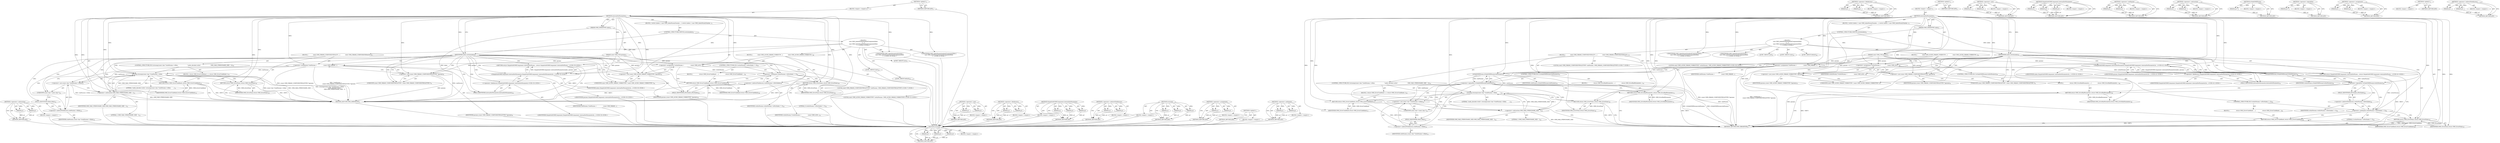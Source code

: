 digraph "&lt;operator&gt;.indirectFieldAccess" {
vulnerable_118 [label=<(METHOD,&lt;operator&gt;.subtraction)>];
vulnerable_119 [label=<(PARAM,p1)>];
vulnerable_120 [label=<(PARAM,p2)>];
vulnerable_121 [label=<(BLOCK,&lt;empty&gt;,&lt;empty&gt;)>];
vulnerable_122 [label=<(METHOD_RETURN,ANY)>];
vulnerable_6 [label=<(METHOD,&lt;global&gt;)<SUB>1</SUB>>];
vulnerable_7 [label=<(BLOCK,&lt;empty&gt;,&lt;empty&gt;)<SUB>1</SUB>>];
vulnerable_8 [label=<(METHOD,internalSetParameter)<SUB>1</SUB>>];
vulnerable_9 [label=<(PARAM,OMX_INDEXTYPE index)<SUB>2</SUB>>];
vulnerable_10 [label=<(PARAM,const OMX_PTR params)<SUB>2</SUB>>];
vulnerable_11 [label=<(BLOCK,{
 switch (index) {
 case OMX_IndexParamStandar...,{
 switch (index) {
 case OMX_IndexParamStandar...)<SUB>2</SUB>>];
vulnerable_12 [label=<(CONTROL_STRUCTURE,SWITCH,switch(index))<SUB>3</SUB>>];
vulnerable_13 [label=<(IDENTIFIER,index,switch(index))<SUB>3</SUB>>];
vulnerable_14 [label="<(BLOCK,{
 case OMX_IndexParamStandardComponentRole:
 {...,{
 case OMX_IndexParamStandardComponentRole:
 {...)<SUB>3</SUB>>"];
vulnerable_15 [label=<(JUMP_TARGET,case)<SUB>4</SUB>>];
vulnerable_16 [label="<(IDENTIFIER,OMX_IndexParamStandardComponentRole,{
 case OMX_IndexParamStandardComponentRole:
 {...)<SUB>4</SUB>>"];
vulnerable_17 [label=<(BLOCK,{

             const OMX_PARAM_COMPONENTROLETY...,{

             const OMX_PARAM_COMPONENTROLETY...)<SUB>5</SUB>>];
vulnerable_18 [label="<(LOCAL,const OMX_PARAM_COMPONENTROLETYPE* roleParams: OMX_PARAM_COMPONENTROLETYPE*)<SUB>7</SUB>>"];
vulnerable_19 [label=<(&lt;operator&gt;.assignment,*roleParams =
                 (const OMX_PARAM...)<SUB>7</SUB>>];
vulnerable_20 [label=<(IDENTIFIER,roleParams,*roleParams =
                 (const OMX_PARAM...)<SUB>7</SUB>>];
vulnerable_21 [label=<(&lt;operator&gt;.cast,(const OMX_PARAM_COMPONENTROLETYPE *)params)<SUB>8</SUB>>];
vulnerable_22 [label=<(UNKNOWN,const OMX_PARAM_COMPONENTROLETYPE *,const OMX_PARAM_COMPONENTROLETYPE *)<SUB>8</SUB>>];
vulnerable_23 [label=<(IDENTIFIER,params,(const OMX_PARAM_COMPONENTROLETYPE *)params)<SUB>8</SUB>>];
vulnerable_24 [label=<(CONTROL_STRUCTURE,IF,if (strncmp((const char *)roleParams-&gt;cRole,
                         &quot;audio_decoder.vorbis&quot;,
                         OMX_MAX_STRINGNAME_SIZE - 1)))<SUB>10</SUB>>];
vulnerable_25 [label=<(strncmp,strncmp((const char *)roleParams-&gt;cRole,
      ...)<SUB>10</SUB>>];
vulnerable_26 [label=<(&lt;operator&gt;.cast,(const char *)roleParams-&gt;cRole)<SUB>10</SUB>>];
vulnerable_27 [label=<(UNKNOWN,const char *,const char *)<SUB>10</SUB>>];
vulnerable_28 [label=<(&lt;operator&gt;.indirectFieldAccess,roleParams-&gt;cRole)<SUB>10</SUB>>];
vulnerable_29 [label=<(IDENTIFIER,roleParams,(const char *)roleParams-&gt;cRole)<SUB>10</SUB>>];
vulnerable_30 [label=<(FIELD_IDENTIFIER,cRole,cRole)<SUB>10</SUB>>];
vulnerable_31 [label=<(LITERAL,&quot;audio_decoder.vorbis&quot;,strncmp((const char *)roleParams-&gt;cRole,
      ...)<SUB>11</SUB>>];
vulnerable_32 [label=<(&lt;operator&gt;.subtraction,OMX_MAX_STRINGNAME_SIZE - 1)<SUB>12</SUB>>];
vulnerable_33 [label=<(IDENTIFIER,OMX_MAX_STRINGNAME_SIZE,OMX_MAX_STRINGNAME_SIZE - 1)<SUB>12</SUB>>];
vulnerable_34 [label=<(LITERAL,1,OMX_MAX_STRINGNAME_SIZE - 1)<SUB>12</SUB>>];
vulnerable_35 [label=<(BLOCK,{
 return OMX_ErrorUndefined;
 },{
 return OMX_ErrorUndefined;
 })<SUB>12</SUB>>];
vulnerable_36 [label=<(RETURN,return OMX_ErrorUndefined;,return OMX_ErrorUndefined;)<SUB>13</SUB>>];
vulnerable_37 [label=<(IDENTIFIER,OMX_ErrorUndefined,return OMX_ErrorUndefined;)<SUB>13</SUB>>];
vulnerable_38 [label=<(RETURN,return OMX_ErrorNone;,return OMX_ErrorNone;)<SUB>16</SUB>>];
vulnerable_39 [label=<(IDENTIFIER,OMX_ErrorNone,return OMX_ErrorNone;)<SUB>16</SUB>>];
vulnerable_40 [label=<(JUMP_TARGET,case)<SUB>19</SUB>>];
vulnerable_41 [label="<(IDENTIFIER,OMX_IndexParamAudioVorbis,{
 case OMX_IndexParamStandardComponentRole:
 {...)<SUB>19</SUB>>"];
vulnerable_42 [label=<(BLOCK,{

             const OMX_AUDIO_PARAM_VORBISTYP...,{

             const OMX_AUDIO_PARAM_VORBISTYP...)<SUB>20</SUB>>];
vulnerable_43 [label="<(LOCAL,const OMX_AUDIO_PARAM_VORBISTYPE* vorbisParams: OMX_AUDIO_PARAM_VORBISTYPE*)<SUB>22</SUB>>"];
vulnerable_44 [label=<(&lt;operator&gt;.assignment,*vorbisParams =
                 (const OMX_AUD...)<SUB>22</SUB>>];
vulnerable_45 [label=<(IDENTIFIER,vorbisParams,*vorbisParams =
                 (const OMX_AUD...)<SUB>22</SUB>>];
vulnerable_46 [label=<(&lt;operator&gt;.cast,(const OMX_AUDIO_PARAM_VORBISTYPE *)params)<SUB>23</SUB>>];
vulnerable_47 [label=<(UNKNOWN,const OMX_AUDIO_PARAM_VORBISTYPE *,const OMX_AUDIO_PARAM_VORBISTYPE *)<SUB>23</SUB>>];
vulnerable_48 [label=<(IDENTIFIER,params,(const OMX_AUDIO_PARAM_VORBISTYPE *)params)<SUB>23</SUB>>];
vulnerable_49 [label=<(CONTROL_STRUCTURE,IF,if (vorbisParams-&gt;nPortIndex != 0))<SUB>25</SUB>>];
vulnerable_50 [label=<(&lt;operator&gt;.notEquals,vorbisParams-&gt;nPortIndex != 0)<SUB>25</SUB>>];
vulnerable_51 [label=<(&lt;operator&gt;.indirectFieldAccess,vorbisParams-&gt;nPortIndex)<SUB>25</SUB>>];
vulnerable_52 [label=<(IDENTIFIER,vorbisParams,vorbisParams-&gt;nPortIndex != 0)<SUB>25</SUB>>];
vulnerable_53 [label=<(FIELD_IDENTIFIER,nPortIndex,nPortIndex)<SUB>25</SUB>>];
vulnerable_54 [label=<(LITERAL,0,vorbisParams-&gt;nPortIndex != 0)<SUB>25</SUB>>];
vulnerable_55 [label=<(BLOCK,{
                 return OMX_ErrorUndefined;
 ...,{
                 return OMX_ErrorUndefined;
 ...)<SUB>25</SUB>>];
vulnerable_56 [label=<(RETURN,return OMX_ErrorUndefined;,return OMX_ErrorUndefined;)<SUB>26</SUB>>];
vulnerable_57 [label=<(IDENTIFIER,OMX_ErrorUndefined,return OMX_ErrorUndefined;)<SUB>26</SUB>>];
vulnerable_58 [label=<(RETURN,return OMX_ErrorNone;,return OMX_ErrorNone;)<SUB>29</SUB>>];
vulnerable_59 [label=<(IDENTIFIER,OMX_ErrorNone,return OMX_ErrorNone;)<SUB>29</SUB>>];
vulnerable_60 [label=<(JUMP_TARGET,default)<SUB>32</SUB>>];
vulnerable_61 [label="<(RETURN,return SimpleSoftOMXComponent::internalSetParam...,return SimpleSoftOMXComponent::internalSetParam...)<SUB>33</SUB>>"];
vulnerable_62 [label="<(SimpleSoftOMXComponent.internalSetParameter,SimpleSoftOMXComponent::internalSetParameter(in...)<SUB>33</SUB>>"];
vulnerable_63 [label="<(&lt;operator&gt;.fieldAccess,SimpleSoftOMXComponent::internalSetParameter)<SUB>33</SUB>>"];
vulnerable_64 [label="<(IDENTIFIER,SimpleSoftOMXComponent,SimpleSoftOMXComponent::internalSetParameter(in...)<SUB>33</SUB>>"];
vulnerable_65 [label=<(FIELD_IDENTIFIER,internalSetParameter,internalSetParameter)<SUB>33</SUB>>];
vulnerable_66 [label="<(IDENTIFIER,index,SimpleSoftOMXComponent::internalSetParameter(in...)<SUB>33</SUB>>"];
vulnerable_67 [label="<(IDENTIFIER,params,SimpleSoftOMXComponent::internalSetParameter(in...)<SUB>33</SUB>>"];
vulnerable_68 [label=<(METHOD_RETURN,OMX_ERRORTYPE)<SUB>1</SUB>>];
vulnerable_70 [label=<(METHOD_RETURN,ANY)<SUB>1</SUB>>];
vulnerable_102 [label=<(METHOD,&lt;operator&gt;.cast)>];
vulnerable_103 [label=<(PARAM,p1)>];
vulnerable_104 [label=<(PARAM,p2)>];
vulnerable_105 [label=<(BLOCK,&lt;empty&gt;,&lt;empty&gt;)>];
vulnerable_106 [label=<(METHOD_RETURN,ANY)>];
vulnerable_134 [label=<(METHOD,&lt;operator&gt;.fieldAccess)>];
vulnerable_135 [label=<(PARAM,p1)>];
vulnerable_136 [label=<(PARAM,p2)>];
vulnerable_137 [label=<(BLOCK,&lt;empty&gt;,&lt;empty&gt;)>];
vulnerable_138 [label=<(METHOD_RETURN,ANY)>];
vulnerable_128 [label=<(METHOD,SimpleSoftOMXComponent.internalSetParameter)>];
vulnerable_129 [label=<(PARAM,p1)>];
vulnerable_130 [label=<(PARAM,p2)>];
vulnerable_131 [label=<(PARAM,p3)>];
vulnerable_132 [label=<(BLOCK,&lt;empty&gt;,&lt;empty&gt;)>];
vulnerable_133 [label=<(METHOD_RETURN,ANY)>];
vulnerable_113 [label=<(METHOD,&lt;operator&gt;.indirectFieldAccess)>];
vulnerable_114 [label=<(PARAM,p1)>];
vulnerable_115 [label=<(PARAM,p2)>];
vulnerable_116 [label=<(BLOCK,&lt;empty&gt;,&lt;empty&gt;)>];
vulnerable_117 [label=<(METHOD_RETURN,ANY)>];
vulnerable_107 [label=<(METHOD,strncmp)>];
vulnerable_108 [label=<(PARAM,p1)>];
vulnerable_109 [label=<(PARAM,p2)>];
vulnerable_110 [label=<(PARAM,p3)>];
vulnerable_111 [label=<(BLOCK,&lt;empty&gt;,&lt;empty&gt;)>];
vulnerable_112 [label=<(METHOD_RETURN,ANY)>];
vulnerable_97 [label=<(METHOD,&lt;operator&gt;.assignment)>];
vulnerable_98 [label=<(PARAM,p1)>];
vulnerable_99 [label=<(PARAM,p2)>];
vulnerable_100 [label=<(BLOCK,&lt;empty&gt;,&lt;empty&gt;)>];
vulnerable_101 [label=<(METHOD_RETURN,ANY)>];
vulnerable_91 [label=<(METHOD,&lt;global&gt;)<SUB>1</SUB>>];
vulnerable_92 [label=<(BLOCK,&lt;empty&gt;,&lt;empty&gt;)>];
vulnerable_93 [label=<(METHOD_RETURN,ANY)>];
vulnerable_123 [label=<(METHOD,&lt;operator&gt;.notEquals)>];
vulnerable_124 [label=<(PARAM,p1)>];
vulnerable_125 [label=<(PARAM,p2)>];
vulnerable_126 [label=<(BLOCK,&lt;empty&gt;,&lt;empty&gt;)>];
vulnerable_127 [label=<(METHOD_RETURN,ANY)>];
fixed_129 [label=<(METHOD,strncmp)>];
fixed_130 [label=<(PARAM,p1)>];
fixed_131 [label=<(PARAM,p2)>];
fixed_132 [label=<(PARAM,p3)>];
fixed_133 [label=<(BLOCK,&lt;empty&gt;,&lt;empty&gt;)>];
fixed_134 [label=<(METHOD_RETURN,ANY)>];
fixed_156 [label=<(METHOD,&lt;operator&gt;.fieldAccess)>];
fixed_157 [label=<(PARAM,p1)>];
fixed_158 [label=<(PARAM,p2)>];
fixed_159 [label=<(BLOCK,&lt;empty&gt;,&lt;empty&gt;)>];
fixed_160 [label=<(METHOD_RETURN,ANY)>];
fixed_6 [label=<(METHOD,&lt;global&gt;)<SUB>1</SUB>>];
fixed_7 [label=<(BLOCK,&lt;empty&gt;,&lt;empty&gt;)<SUB>1</SUB>>];
fixed_8 [label=<(METHOD,internalSetParameter)<SUB>1</SUB>>];
fixed_9 [label=<(PARAM,OMX_INDEXTYPE index)<SUB>2</SUB>>];
fixed_10 [label=<(PARAM,const OMX_PTR params)<SUB>2</SUB>>];
fixed_11 [label=<(BLOCK,{
 switch (index) {
 case OMX_IndexParamStandar...,{
 switch (index) {
 case OMX_IndexParamStandar...)<SUB>2</SUB>>];
fixed_12 [label=<(CONTROL_STRUCTURE,SWITCH,switch(index))<SUB>3</SUB>>];
fixed_13 [label=<(IDENTIFIER,index,switch(index))<SUB>3</SUB>>];
fixed_14 [label="<(BLOCK,{
 case OMX_IndexParamStandardComponentRole:
 {...,{
 case OMX_IndexParamStandardComponentRole:
 {...)<SUB>3</SUB>>"];
fixed_15 [label=<(JUMP_TARGET,case)<SUB>4</SUB>>];
fixed_16 [label="<(IDENTIFIER,OMX_IndexParamStandardComponentRole,{
 case OMX_IndexParamStandardComponentRole:
 {...)<SUB>4</SUB>>"];
fixed_17 [label=<(BLOCK,{

             const OMX_PARAM_COMPONENTROLETY...,{

             const OMX_PARAM_COMPONENTROLETY...)<SUB>5</SUB>>];
fixed_18 [label="<(LOCAL,const OMX_PARAM_COMPONENTROLETYPE* roleParams: OMX_PARAM_COMPONENTROLETYPE*)<SUB>7</SUB>>"];
fixed_19 [label=<(&lt;operator&gt;.assignment,*roleParams =
                 (const OMX_PARAM...)<SUB>7</SUB>>];
fixed_20 [label=<(IDENTIFIER,roleParams,*roleParams =
                 (const OMX_PARAM...)<SUB>7</SUB>>];
fixed_21 [label=<(&lt;operator&gt;.cast,(const OMX_PARAM_COMPONENTROLETYPE *)params)<SUB>8</SUB>>];
fixed_22 [label=<(UNKNOWN,const OMX_PARAM_COMPONENTROLETYPE *,const OMX_PARAM_COMPONENTROLETYPE *)<SUB>8</SUB>>];
fixed_23 [label=<(IDENTIFIER,params,(const OMX_PARAM_COMPONENTROLETYPE *)params)<SUB>8</SUB>>];
fixed_24 [label=<(CONTROL_STRUCTURE,IF,if (!isValidOMXParam(roleParams)))<SUB>10</SUB>>];
fixed_25 [label=<(&lt;operator&gt;.logicalNot,!isValidOMXParam(roleParams))<SUB>10</SUB>>];
fixed_26 [label=<(isValidOMXParam,isValidOMXParam(roleParams))<SUB>10</SUB>>];
fixed_27 [label=<(IDENTIFIER,roleParams,isValidOMXParam(roleParams))<SUB>10</SUB>>];
fixed_28 [label=<(BLOCK,{
                return OMX_ErrorBadParameter;...,{
                return OMX_ErrorBadParameter;...)<SUB>10</SUB>>];
fixed_29 [label=<(RETURN,return OMX_ErrorBadParameter;,return OMX_ErrorBadParameter;)<SUB>11</SUB>>];
fixed_30 [label=<(IDENTIFIER,OMX_ErrorBadParameter,return OMX_ErrorBadParameter;)<SUB>11</SUB>>];
fixed_31 [label=<(CONTROL_STRUCTURE,IF,if (strncmp((const char *)roleParams-&gt;cRole,
                         &quot;audio_decoder.vorbis&quot;,
                         OMX_MAX_STRINGNAME_SIZE - 1)))<SUB>14</SUB>>];
fixed_32 [label=<(strncmp,strncmp((const char *)roleParams-&gt;cRole,
      ...)<SUB>14</SUB>>];
fixed_33 [label=<(&lt;operator&gt;.cast,(const char *)roleParams-&gt;cRole)<SUB>14</SUB>>];
fixed_34 [label=<(UNKNOWN,const char *,const char *)<SUB>14</SUB>>];
fixed_35 [label=<(&lt;operator&gt;.indirectFieldAccess,roleParams-&gt;cRole)<SUB>14</SUB>>];
fixed_36 [label=<(IDENTIFIER,roleParams,(const char *)roleParams-&gt;cRole)<SUB>14</SUB>>];
fixed_37 [label=<(FIELD_IDENTIFIER,cRole,cRole)<SUB>14</SUB>>];
fixed_38 [label=<(LITERAL,&quot;audio_decoder.vorbis&quot;,strncmp((const char *)roleParams-&gt;cRole,
      ...)<SUB>15</SUB>>];
fixed_39 [label=<(&lt;operator&gt;.subtraction,OMX_MAX_STRINGNAME_SIZE - 1)<SUB>16</SUB>>];
fixed_40 [label=<(IDENTIFIER,OMX_MAX_STRINGNAME_SIZE,OMX_MAX_STRINGNAME_SIZE - 1)<SUB>16</SUB>>];
fixed_41 [label=<(LITERAL,1,OMX_MAX_STRINGNAME_SIZE - 1)<SUB>16</SUB>>];
fixed_42 [label=<(BLOCK,{
 return OMX_ErrorUndefined;
 },{
 return OMX_ErrorUndefined;
 })<SUB>16</SUB>>];
fixed_43 [label=<(RETURN,return OMX_ErrorUndefined;,return OMX_ErrorUndefined;)<SUB>17</SUB>>];
fixed_44 [label=<(IDENTIFIER,OMX_ErrorUndefined,return OMX_ErrorUndefined;)<SUB>17</SUB>>];
fixed_45 [label=<(RETURN,return OMX_ErrorNone;,return OMX_ErrorNone;)<SUB>20</SUB>>];
fixed_46 [label=<(IDENTIFIER,OMX_ErrorNone,return OMX_ErrorNone;)<SUB>20</SUB>>];
fixed_47 [label=<(JUMP_TARGET,case)<SUB>23</SUB>>];
fixed_48 [label="<(IDENTIFIER,OMX_IndexParamAudioVorbis,{
 case OMX_IndexParamStandardComponentRole:
 {...)<SUB>23</SUB>>"];
fixed_49 [label=<(BLOCK,{

             const OMX_AUDIO_PARAM_VORBISTYP...,{

             const OMX_AUDIO_PARAM_VORBISTYP...)<SUB>24</SUB>>];
fixed_50 [label="<(LOCAL,const OMX_AUDIO_PARAM_VORBISTYPE* vorbisParams: OMX_AUDIO_PARAM_VORBISTYPE*)<SUB>26</SUB>>"];
fixed_51 [label=<(&lt;operator&gt;.assignment,*vorbisParams =
                 (const OMX_AUD...)<SUB>26</SUB>>];
fixed_52 [label=<(IDENTIFIER,vorbisParams,*vorbisParams =
                 (const OMX_AUD...)<SUB>26</SUB>>];
fixed_53 [label=<(&lt;operator&gt;.cast,(const OMX_AUDIO_PARAM_VORBISTYPE *)params)<SUB>27</SUB>>];
fixed_54 [label=<(UNKNOWN,const OMX_AUDIO_PARAM_VORBISTYPE *,const OMX_AUDIO_PARAM_VORBISTYPE *)<SUB>27</SUB>>];
fixed_55 [label=<(IDENTIFIER,params,(const OMX_AUDIO_PARAM_VORBISTYPE *)params)<SUB>27</SUB>>];
fixed_56 [label=<(CONTROL_STRUCTURE,IF,if (!isValidOMXParam(vorbisParams)))<SUB>29</SUB>>];
fixed_57 [label=<(&lt;operator&gt;.logicalNot,!isValidOMXParam(vorbisParams))<SUB>29</SUB>>];
fixed_58 [label=<(isValidOMXParam,isValidOMXParam(vorbisParams))<SUB>29</SUB>>];
fixed_59 [label=<(IDENTIFIER,vorbisParams,isValidOMXParam(vorbisParams))<SUB>29</SUB>>];
fixed_60 [label=<(BLOCK,{
                return OMX_ErrorBadParameter;...,{
                return OMX_ErrorBadParameter;...)<SUB>29</SUB>>];
fixed_61 [label=<(RETURN,return OMX_ErrorBadParameter;,return OMX_ErrorBadParameter;)<SUB>30</SUB>>];
fixed_62 [label=<(IDENTIFIER,OMX_ErrorBadParameter,return OMX_ErrorBadParameter;)<SUB>30</SUB>>];
fixed_63 [label=<(CONTROL_STRUCTURE,IF,if (vorbisParams-&gt;nPortIndex != 0))<SUB>33</SUB>>];
fixed_64 [label=<(&lt;operator&gt;.notEquals,vorbisParams-&gt;nPortIndex != 0)<SUB>33</SUB>>];
fixed_65 [label=<(&lt;operator&gt;.indirectFieldAccess,vorbisParams-&gt;nPortIndex)<SUB>33</SUB>>];
fixed_66 [label=<(IDENTIFIER,vorbisParams,vorbisParams-&gt;nPortIndex != 0)<SUB>33</SUB>>];
fixed_67 [label=<(FIELD_IDENTIFIER,nPortIndex,nPortIndex)<SUB>33</SUB>>];
fixed_68 [label=<(LITERAL,0,vorbisParams-&gt;nPortIndex != 0)<SUB>33</SUB>>];
fixed_69 [label=<(BLOCK,{
                 return OMX_ErrorUndefined;
 ...,{
                 return OMX_ErrorUndefined;
 ...)<SUB>33</SUB>>];
fixed_70 [label=<(RETURN,return OMX_ErrorUndefined;,return OMX_ErrorUndefined;)<SUB>34</SUB>>];
fixed_71 [label=<(IDENTIFIER,OMX_ErrorUndefined,return OMX_ErrorUndefined;)<SUB>34</SUB>>];
fixed_72 [label=<(RETURN,return OMX_ErrorNone;,return OMX_ErrorNone;)<SUB>37</SUB>>];
fixed_73 [label=<(IDENTIFIER,OMX_ErrorNone,return OMX_ErrorNone;)<SUB>37</SUB>>];
fixed_74 [label=<(JUMP_TARGET,default)<SUB>40</SUB>>];
fixed_75 [label="<(RETURN,return SimpleSoftOMXComponent::internalSetParam...,return SimpleSoftOMXComponent::internalSetParam...)<SUB>41</SUB>>"];
fixed_76 [label="<(SimpleSoftOMXComponent.internalSetParameter,SimpleSoftOMXComponent::internalSetParameter(in...)<SUB>41</SUB>>"];
fixed_77 [label="<(&lt;operator&gt;.fieldAccess,SimpleSoftOMXComponent::internalSetParameter)<SUB>41</SUB>>"];
fixed_78 [label="<(IDENTIFIER,SimpleSoftOMXComponent,SimpleSoftOMXComponent::internalSetParameter(in...)<SUB>41</SUB>>"];
fixed_79 [label=<(FIELD_IDENTIFIER,internalSetParameter,internalSetParameter)<SUB>41</SUB>>];
fixed_80 [label="<(IDENTIFIER,index,SimpleSoftOMXComponent::internalSetParameter(in...)<SUB>41</SUB>>"];
fixed_81 [label="<(IDENTIFIER,params,SimpleSoftOMXComponent::internalSetParameter(in...)<SUB>41</SUB>>"];
fixed_82 [label=<(METHOD_RETURN,OMX_ERRORTYPE)<SUB>1</SUB>>];
fixed_84 [label=<(METHOD_RETURN,ANY)<SUB>1</SUB>>];
fixed_116 [label=<(METHOD,&lt;operator&gt;.cast)>];
fixed_117 [label=<(PARAM,p1)>];
fixed_118 [label=<(PARAM,p2)>];
fixed_119 [label=<(BLOCK,&lt;empty&gt;,&lt;empty&gt;)>];
fixed_120 [label=<(METHOD_RETURN,ANY)>];
fixed_150 [label=<(METHOD,SimpleSoftOMXComponent.internalSetParameter)>];
fixed_151 [label=<(PARAM,p1)>];
fixed_152 [label=<(PARAM,p2)>];
fixed_153 [label=<(PARAM,p3)>];
fixed_154 [label=<(BLOCK,&lt;empty&gt;,&lt;empty&gt;)>];
fixed_155 [label=<(METHOD_RETURN,ANY)>];
fixed_145 [label=<(METHOD,&lt;operator&gt;.notEquals)>];
fixed_146 [label=<(PARAM,p1)>];
fixed_147 [label=<(PARAM,p2)>];
fixed_148 [label=<(BLOCK,&lt;empty&gt;,&lt;empty&gt;)>];
fixed_149 [label=<(METHOD_RETURN,ANY)>];
fixed_140 [label=<(METHOD,&lt;operator&gt;.subtraction)>];
fixed_141 [label=<(PARAM,p1)>];
fixed_142 [label=<(PARAM,p2)>];
fixed_143 [label=<(BLOCK,&lt;empty&gt;,&lt;empty&gt;)>];
fixed_144 [label=<(METHOD_RETURN,ANY)>];
fixed_125 [label=<(METHOD,isValidOMXParam)>];
fixed_126 [label=<(PARAM,p1)>];
fixed_127 [label=<(BLOCK,&lt;empty&gt;,&lt;empty&gt;)>];
fixed_128 [label=<(METHOD_RETURN,ANY)>];
fixed_121 [label=<(METHOD,&lt;operator&gt;.logicalNot)>];
fixed_122 [label=<(PARAM,p1)>];
fixed_123 [label=<(BLOCK,&lt;empty&gt;,&lt;empty&gt;)>];
fixed_124 [label=<(METHOD_RETURN,ANY)>];
fixed_111 [label=<(METHOD,&lt;operator&gt;.assignment)>];
fixed_112 [label=<(PARAM,p1)>];
fixed_113 [label=<(PARAM,p2)>];
fixed_114 [label=<(BLOCK,&lt;empty&gt;,&lt;empty&gt;)>];
fixed_115 [label=<(METHOD_RETURN,ANY)>];
fixed_105 [label=<(METHOD,&lt;global&gt;)<SUB>1</SUB>>];
fixed_106 [label=<(BLOCK,&lt;empty&gt;,&lt;empty&gt;)>];
fixed_107 [label=<(METHOD_RETURN,ANY)>];
fixed_135 [label=<(METHOD,&lt;operator&gt;.indirectFieldAccess)>];
fixed_136 [label=<(PARAM,p1)>];
fixed_137 [label=<(PARAM,p2)>];
fixed_138 [label=<(BLOCK,&lt;empty&gt;,&lt;empty&gt;)>];
fixed_139 [label=<(METHOD_RETURN,ANY)>];
vulnerable_118 -> vulnerable_119  [key=0, label="AST: "];
vulnerable_118 -> vulnerable_119  [key=1, label="DDG: "];
vulnerable_118 -> vulnerable_121  [key=0, label="AST: "];
vulnerable_118 -> vulnerable_120  [key=0, label="AST: "];
vulnerable_118 -> vulnerable_120  [key=1, label="DDG: "];
vulnerable_118 -> vulnerable_122  [key=0, label="AST: "];
vulnerable_118 -> vulnerable_122  [key=1, label="CFG: "];
vulnerable_119 -> vulnerable_122  [key=0, label="DDG: p1"];
vulnerable_120 -> vulnerable_122  [key=0, label="DDG: p2"];
vulnerable_121 -> fixed_129  [key=0];
vulnerable_122 -> fixed_129  [key=0];
vulnerable_6 -> vulnerable_7  [key=0, label="AST: "];
vulnerable_6 -> vulnerable_70  [key=0, label="AST: "];
vulnerable_6 -> vulnerable_70  [key=1, label="CFG: "];
vulnerable_7 -> vulnerable_8  [key=0, label="AST: "];
vulnerable_8 -> vulnerable_9  [key=0, label="AST: "];
vulnerable_8 -> vulnerable_9  [key=1, label="DDG: "];
vulnerable_8 -> vulnerable_10  [key=0, label="AST: "];
vulnerable_8 -> vulnerable_10  [key=1, label="DDG: "];
vulnerable_8 -> vulnerable_11  [key=0, label="AST: "];
vulnerable_8 -> vulnerable_68  [key=0, label="AST: "];
vulnerable_8 -> vulnerable_13  [key=0, label="CFG: "];
vulnerable_8 -> vulnerable_13  [key=1, label="DDG: "];
vulnerable_8 -> vulnerable_16  [key=0, label="DDG: "];
vulnerable_8 -> vulnerable_41  [key=0, label="DDG: "];
vulnerable_8 -> vulnerable_19  [key=0, label="DDG: "];
vulnerable_8 -> vulnerable_38  [key=0, label="DDG: "];
vulnerable_8 -> vulnerable_44  [key=0, label="DDG: "];
vulnerable_8 -> vulnerable_58  [key=0, label="DDG: "];
vulnerable_8 -> vulnerable_39  [key=0, label="DDG: "];
vulnerable_8 -> vulnerable_59  [key=0, label="DDG: "];
vulnerable_8 -> vulnerable_62  [key=0, label="DDG: "];
vulnerable_8 -> vulnerable_21  [key=0, label="DDG: "];
vulnerable_8 -> vulnerable_25  [key=0, label="DDG: "];
vulnerable_8 -> vulnerable_36  [key=0, label="DDG: "];
vulnerable_8 -> vulnerable_46  [key=0, label="DDG: "];
vulnerable_8 -> vulnerable_50  [key=0, label="DDG: "];
vulnerable_8 -> vulnerable_56  [key=0, label="DDG: "];
vulnerable_8 -> vulnerable_32  [key=0, label="DDG: "];
vulnerable_8 -> vulnerable_37  [key=0, label="DDG: "];
vulnerable_8 -> vulnerable_57  [key=0, label="DDG: "];
vulnerable_9 -> vulnerable_68  [key=0, label="DDG: index"];
vulnerable_9 -> vulnerable_62  [key=0, label="DDG: index"];
vulnerable_10 -> vulnerable_19  [key=0, label="DDG: params"];
vulnerable_10 -> vulnerable_44  [key=0, label="DDG: params"];
vulnerable_10 -> vulnerable_62  [key=0, label="DDG: params"];
vulnerable_10 -> vulnerable_21  [key=0, label="DDG: params"];
vulnerable_10 -> vulnerable_46  [key=0, label="DDG: params"];
vulnerable_11 -> vulnerable_12  [key=0, label="AST: "];
vulnerable_12 -> vulnerable_13  [key=0, label="AST: "];
vulnerable_12 -> vulnerable_14  [key=0, label="AST: "];
vulnerable_13 -> vulnerable_22  [key=0, label="CFG: "];
vulnerable_13 -> vulnerable_22  [key=1, label="CDG: "];
vulnerable_13 -> vulnerable_47  [key=0, label="CFG: "];
vulnerable_13 -> vulnerable_47  [key=1, label="CDG: "];
vulnerable_13 -> vulnerable_65  [key=0, label="CFG: "];
vulnerable_13 -> vulnerable_65  [key=1, label="CDG: "];
vulnerable_13 -> vulnerable_30  [key=0, label="CDG: "];
vulnerable_13 -> vulnerable_21  [key=0, label="CDG: "];
vulnerable_13 -> vulnerable_32  [key=0, label="CDG: "];
vulnerable_13 -> vulnerable_61  [key=0, label="CDG: "];
vulnerable_13 -> vulnerable_26  [key=0, label="CDG: "];
vulnerable_13 -> vulnerable_51  [key=0, label="CDG: "];
vulnerable_13 -> vulnerable_19  [key=0, label="CDG: "];
vulnerable_13 -> vulnerable_28  [key=0, label="CDG: "];
vulnerable_13 -> vulnerable_46  [key=0, label="CDG: "];
vulnerable_13 -> vulnerable_53  [key=0, label="CDG: "];
vulnerable_13 -> vulnerable_25  [key=0, label="CDG: "];
vulnerable_13 -> vulnerable_27  [key=0, label="CDG: "];
vulnerable_13 -> vulnerable_63  [key=0, label="CDG: "];
vulnerable_13 -> vulnerable_50  [key=0, label="CDG: "];
vulnerable_13 -> vulnerable_44  [key=0, label="CDG: "];
vulnerable_13 -> vulnerable_62  [key=0, label="CDG: "];
vulnerable_14 -> vulnerable_15  [key=0, label="AST: "];
vulnerable_14 -> vulnerable_16  [key=0, label="AST: "];
vulnerable_14 -> vulnerable_17  [key=0, label="AST: "];
vulnerable_14 -> vulnerable_40  [key=0, label="AST: "];
vulnerable_14 -> vulnerable_41  [key=0, label="AST: "];
vulnerable_14 -> vulnerable_42  [key=0, label="AST: "];
vulnerable_14 -> vulnerable_60  [key=0, label="AST: "];
vulnerable_14 -> vulnerable_61  [key=0, label="AST: "];
vulnerable_15 -> fixed_129  [key=0];
vulnerable_16 -> fixed_129  [key=0];
vulnerable_17 -> vulnerable_18  [key=0, label="AST: "];
vulnerable_17 -> vulnerable_19  [key=0, label="AST: "];
vulnerable_17 -> vulnerable_24  [key=0, label="AST: "];
vulnerable_17 -> vulnerable_38  [key=0, label="AST: "];
vulnerable_18 -> fixed_129  [key=0];
vulnerable_19 -> vulnerable_20  [key=0, label="AST: "];
vulnerable_19 -> vulnerable_21  [key=0, label="AST: "];
vulnerable_19 -> vulnerable_27  [key=0, label="CFG: "];
vulnerable_19 -> vulnerable_68  [key=0, label="DDG: roleParams"];
vulnerable_19 -> vulnerable_68  [key=1, label="DDG: (const OMX_PARAM_COMPONENTROLETYPE *)params"];
vulnerable_19 -> vulnerable_68  [key=2, label="DDG: *roleParams =
                 (const OMX_PARAM_COMPONENTROLETYPE *)params"];
vulnerable_19 -> vulnerable_25  [key=0, label="DDG: roleParams"];
vulnerable_19 -> vulnerable_26  [key=0, label="DDG: roleParams"];
vulnerable_20 -> fixed_129  [key=0];
vulnerable_21 -> vulnerable_22  [key=0, label="AST: "];
vulnerable_21 -> vulnerable_23  [key=0, label="AST: "];
vulnerable_21 -> vulnerable_19  [key=0, label="CFG: "];
vulnerable_21 -> vulnerable_68  [key=0, label="DDG: params"];
vulnerable_22 -> vulnerable_21  [key=0, label="CFG: "];
vulnerable_23 -> fixed_129  [key=0];
vulnerable_24 -> vulnerable_25  [key=0, label="AST: "];
vulnerable_24 -> vulnerable_35  [key=0, label="AST: "];
vulnerable_25 -> vulnerable_26  [key=0, label="AST: "];
vulnerable_25 -> vulnerable_31  [key=0, label="AST: "];
vulnerable_25 -> vulnerable_32  [key=0, label="AST: "];
vulnerable_25 -> vulnerable_36  [key=0, label="CFG: "];
vulnerable_25 -> vulnerable_36  [key=1, label="CDG: "];
vulnerable_25 -> vulnerable_38  [key=0, label="CFG: "];
vulnerable_25 -> vulnerable_38  [key=1, label="CDG: "];
vulnerable_25 -> vulnerable_68  [key=0, label="DDG: (const char *)roleParams-&gt;cRole"];
vulnerable_25 -> vulnerable_68  [key=1, label="DDG: OMX_MAX_STRINGNAME_SIZE - 1"];
vulnerable_25 -> vulnerable_68  [key=2, label="DDG: strncmp((const char *)roleParams-&gt;cRole,
                         &quot;audio_decoder.vorbis&quot;,
                         OMX_MAX_STRINGNAME_SIZE - 1)"];
vulnerable_26 -> vulnerable_27  [key=0, label="AST: "];
vulnerable_26 -> vulnerable_28  [key=0, label="AST: "];
vulnerable_26 -> vulnerable_32  [key=0, label="CFG: "];
vulnerable_26 -> vulnerable_68  [key=0, label="DDG: roleParams-&gt;cRole"];
vulnerable_27 -> vulnerable_30  [key=0, label="CFG: "];
vulnerable_28 -> vulnerable_29  [key=0, label="AST: "];
vulnerable_28 -> vulnerable_30  [key=0, label="AST: "];
vulnerable_28 -> vulnerable_26  [key=0, label="CFG: "];
vulnerable_29 -> fixed_129  [key=0];
vulnerable_30 -> vulnerable_28  [key=0, label="CFG: "];
vulnerable_31 -> fixed_129  [key=0];
vulnerable_32 -> vulnerable_33  [key=0, label="AST: "];
vulnerable_32 -> vulnerable_34  [key=0, label="AST: "];
vulnerable_32 -> vulnerable_25  [key=0, label="CFG: "];
vulnerable_32 -> vulnerable_25  [key=1, label="DDG: OMX_MAX_STRINGNAME_SIZE"];
vulnerable_32 -> vulnerable_25  [key=2, label="DDG: 1"];
vulnerable_32 -> vulnerable_68  [key=0, label="DDG: OMX_MAX_STRINGNAME_SIZE"];
vulnerable_33 -> fixed_129  [key=0];
vulnerable_34 -> fixed_129  [key=0];
vulnerable_35 -> vulnerable_36  [key=0, label="AST: "];
vulnerable_36 -> vulnerable_37  [key=0, label="AST: "];
vulnerable_36 -> vulnerable_68  [key=0, label="CFG: "];
vulnerable_36 -> vulnerable_68  [key=1, label="DDG: &lt;RET&gt;"];
vulnerable_37 -> vulnerable_36  [key=0, label="DDG: OMX_ErrorUndefined"];
vulnerable_38 -> vulnerable_39  [key=0, label="AST: "];
vulnerable_38 -> vulnerable_68  [key=0, label="CFG: "];
vulnerable_38 -> vulnerable_68  [key=1, label="DDG: &lt;RET&gt;"];
vulnerable_39 -> vulnerable_38  [key=0, label="DDG: OMX_ErrorNone"];
vulnerable_40 -> fixed_129  [key=0];
vulnerable_41 -> fixed_129  [key=0];
vulnerable_42 -> vulnerable_43  [key=0, label="AST: "];
vulnerable_42 -> vulnerable_44  [key=0, label="AST: "];
vulnerable_42 -> vulnerable_49  [key=0, label="AST: "];
vulnerable_42 -> vulnerable_58  [key=0, label="AST: "];
vulnerable_43 -> fixed_129  [key=0];
vulnerable_44 -> vulnerable_45  [key=0, label="AST: "];
vulnerable_44 -> vulnerable_46  [key=0, label="AST: "];
vulnerable_44 -> vulnerable_53  [key=0, label="CFG: "];
vulnerable_44 -> vulnerable_50  [key=0, label="DDG: vorbisParams"];
vulnerable_45 -> fixed_129  [key=0];
vulnerable_46 -> vulnerable_47  [key=0, label="AST: "];
vulnerable_46 -> vulnerable_48  [key=0, label="AST: "];
vulnerable_46 -> vulnerable_44  [key=0, label="CFG: "];
vulnerable_47 -> vulnerable_46  [key=0, label="CFG: "];
vulnerable_48 -> fixed_129  [key=0];
vulnerable_49 -> vulnerable_50  [key=0, label="AST: "];
vulnerable_49 -> vulnerable_55  [key=0, label="AST: "];
vulnerable_50 -> vulnerable_51  [key=0, label="AST: "];
vulnerable_50 -> vulnerable_54  [key=0, label="AST: "];
vulnerable_50 -> vulnerable_56  [key=0, label="CFG: "];
vulnerable_50 -> vulnerable_56  [key=1, label="CDG: "];
vulnerable_50 -> vulnerable_58  [key=0, label="CFG: "];
vulnerable_50 -> vulnerable_58  [key=1, label="CDG: "];
vulnerable_51 -> vulnerable_52  [key=0, label="AST: "];
vulnerable_51 -> vulnerable_53  [key=0, label="AST: "];
vulnerable_51 -> vulnerable_50  [key=0, label="CFG: "];
vulnerable_52 -> fixed_129  [key=0];
vulnerable_53 -> vulnerable_51  [key=0, label="CFG: "];
vulnerable_54 -> fixed_129  [key=0];
vulnerable_55 -> vulnerable_56  [key=0, label="AST: "];
vulnerable_56 -> vulnerable_57  [key=0, label="AST: "];
vulnerable_56 -> vulnerable_68  [key=0, label="CFG: "];
vulnerable_56 -> vulnerable_68  [key=1, label="DDG: &lt;RET&gt;"];
vulnerable_57 -> vulnerable_56  [key=0, label="DDG: OMX_ErrorUndefined"];
vulnerable_58 -> vulnerable_59  [key=0, label="AST: "];
vulnerable_58 -> vulnerable_68  [key=0, label="CFG: "];
vulnerable_58 -> vulnerable_68  [key=1, label="DDG: &lt;RET&gt;"];
vulnerable_59 -> vulnerable_58  [key=0, label="DDG: OMX_ErrorNone"];
vulnerable_60 -> fixed_129  [key=0];
vulnerable_61 -> vulnerable_62  [key=0, label="AST: "];
vulnerable_61 -> vulnerable_68  [key=0, label="CFG: "];
vulnerable_61 -> vulnerable_68  [key=1, label="DDG: &lt;RET&gt;"];
vulnerable_62 -> vulnerable_63  [key=0, label="AST: "];
vulnerable_62 -> vulnerable_66  [key=0, label="AST: "];
vulnerable_62 -> vulnerable_67  [key=0, label="AST: "];
vulnerable_62 -> vulnerable_61  [key=0, label="CFG: "];
vulnerable_62 -> vulnerable_61  [key=1, label="DDG: SimpleSoftOMXComponent::internalSetParameter(index, params)"];
vulnerable_63 -> vulnerable_64  [key=0, label="AST: "];
vulnerable_63 -> vulnerable_65  [key=0, label="AST: "];
vulnerable_63 -> vulnerable_62  [key=0, label="CFG: "];
vulnerable_64 -> fixed_129  [key=0];
vulnerable_65 -> vulnerable_63  [key=0, label="CFG: "];
vulnerable_66 -> fixed_129  [key=0];
vulnerable_67 -> fixed_129  [key=0];
vulnerable_68 -> fixed_129  [key=0];
vulnerable_70 -> fixed_129  [key=0];
vulnerable_102 -> vulnerable_103  [key=0, label="AST: "];
vulnerable_102 -> vulnerable_103  [key=1, label="DDG: "];
vulnerable_102 -> vulnerable_105  [key=0, label="AST: "];
vulnerable_102 -> vulnerable_104  [key=0, label="AST: "];
vulnerable_102 -> vulnerable_104  [key=1, label="DDG: "];
vulnerable_102 -> vulnerable_106  [key=0, label="AST: "];
vulnerable_102 -> vulnerable_106  [key=1, label="CFG: "];
vulnerable_103 -> vulnerable_106  [key=0, label="DDG: p1"];
vulnerable_104 -> vulnerable_106  [key=0, label="DDG: p2"];
vulnerable_105 -> fixed_129  [key=0];
vulnerable_106 -> fixed_129  [key=0];
vulnerable_134 -> vulnerable_135  [key=0, label="AST: "];
vulnerable_134 -> vulnerable_135  [key=1, label="DDG: "];
vulnerable_134 -> vulnerable_137  [key=0, label="AST: "];
vulnerable_134 -> vulnerable_136  [key=0, label="AST: "];
vulnerable_134 -> vulnerable_136  [key=1, label="DDG: "];
vulnerable_134 -> vulnerable_138  [key=0, label="AST: "];
vulnerable_134 -> vulnerable_138  [key=1, label="CFG: "];
vulnerable_135 -> vulnerable_138  [key=0, label="DDG: p1"];
vulnerable_136 -> vulnerable_138  [key=0, label="DDG: p2"];
vulnerable_137 -> fixed_129  [key=0];
vulnerable_138 -> fixed_129  [key=0];
vulnerable_128 -> vulnerable_129  [key=0, label="AST: "];
vulnerable_128 -> vulnerable_129  [key=1, label="DDG: "];
vulnerable_128 -> vulnerable_132  [key=0, label="AST: "];
vulnerable_128 -> vulnerable_130  [key=0, label="AST: "];
vulnerable_128 -> vulnerable_130  [key=1, label="DDG: "];
vulnerable_128 -> vulnerable_133  [key=0, label="AST: "];
vulnerable_128 -> vulnerable_133  [key=1, label="CFG: "];
vulnerable_128 -> vulnerable_131  [key=0, label="AST: "];
vulnerable_128 -> vulnerable_131  [key=1, label="DDG: "];
vulnerable_129 -> vulnerable_133  [key=0, label="DDG: p1"];
vulnerable_130 -> vulnerable_133  [key=0, label="DDG: p2"];
vulnerable_131 -> vulnerable_133  [key=0, label="DDG: p3"];
vulnerable_132 -> fixed_129  [key=0];
vulnerable_133 -> fixed_129  [key=0];
vulnerable_113 -> vulnerable_114  [key=0, label="AST: "];
vulnerable_113 -> vulnerable_114  [key=1, label="DDG: "];
vulnerable_113 -> vulnerable_116  [key=0, label="AST: "];
vulnerable_113 -> vulnerable_115  [key=0, label="AST: "];
vulnerable_113 -> vulnerable_115  [key=1, label="DDG: "];
vulnerable_113 -> vulnerable_117  [key=0, label="AST: "];
vulnerable_113 -> vulnerable_117  [key=1, label="CFG: "];
vulnerable_114 -> vulnerable_117  [key=0, label="DDG: p1"];
vulnerable_115 -> vulnerable_117  [key=0, label="DDG: p2"];
vulnerable_116 -> fixed_129  [key=0];
vulnerable_117 -> fixed_129  [key=0];
vulnerable_107 -> vulnerable_108  [key=0, label="AST: "];
vulnerable_107 -> vulnerable_108  [key=1, label="DDG: "];
vulnerable_107 -> vulnerable_111  [key=0, label="AST: "];
vulnerable_107 -> vulnerable_109  [key=0, label="AST: "];
vulnerable_107 -> vulnerable_109  [key=1, label="DDG: "];
vulnerable_107 -> vulnerable_112  [key=0, label="AST: "];
vulnerable_107 -> vulnerable_112  [key=1, label="CFG: "];
vulnerable_107 -> vulnerable_110  [key=0, label="AST: "];
vulnerable_107 -> vulnerable_110  [key=1, label="DDG: "];
vulnerable_108 -> vulnerable_112  [key=0, label="DDG: p1"];
vulnerable_109 -> vulnerable_112  [key=0, label="DDG: p2"];
vulnerable_110 -> vulnerable_112  [key=0, label="DDG: p3"];
vulnerable_111 -> fixed_129  [key=0];
vulnerable_112 -> fixed_129  [key=0];
vulnerable_97 -> vulnerable_98  [key=0, label="AST: "];
vulnerable_97 -> vulnerable_98  [key=1, label="DDG: "];
vulnerable_97 -> vulnerable_100  [key=0, label="AST: "];
vulnerable_97 -> vulnerable_99  [key=0, label="AST: "];
vulnerable_97 -> vulnerable_99  [key=1, label="DDG: "];
vulnerable_97 -> vulnerable_101  [key=0, label="AST: "];
vulnerable_97 -> vulnerable_101  [key=1, label="CFG: "];
vulnerable_98 -> vulnerable_101  [key=0, label="DDG: p1"];
vulnerable_99 -> vulnerable_101  [key=0, label="DDG: p2"];
vulnerable_100 -> fixed_129  [key=0];
vulnerable_101 -> fixed_129  [key=0];
vulnerable_91 -> vulnerable_92  [key=0, label="AST: "];
vulnerable_91 -> vulnerable_93  [key=0, label="AST: "];
vulnerable_91 -> vulnerable_93  [key=1, label="CFG: "];
vulnerable_92 -> fixed_129  [key=0];
vulnerable_93 -> fixed_129  [key=0];
vulnerable_123 -> vulnerable_124  [key=0, label="AST: "];
vulnerable_123 -> vulnerable_124  [key=1, label="DDG: "];
vulnerable_123 -> vulnerable_126  [key=0, label="AST: "];
vulnerable_123 -> vulnerable_125  [key=0, label="AST: "];
vulnerable_123 -> vulnerable_125  [key=1, label="DDG: "];
vulnerable_123 -> vulnerable_127  [key=0, label="AST: "];
vulnerable_123 -> vulnerable_127  [key=1, label="CFG: "];
vulnerable_124 -> vulnerable_127  [key=0, label="DDG: p1"];
vulnerable_125 -> vulnerable_127  [key=0, label="DDG: p2"];
vulnerable_126 -> fixed_129  [key=0];
vulnerable_127 -> fixed_129  [key=0];
fixed_129 -> fixed_130  [key=0, label="AST: "];
fixed_129 -> fixed_130  [key=1, label="DDG: "];
fixed_129 -> fixed_133  [key=0, label="AST: "];
fixed_129 -> fixed_131  [key=0, label="AST: "];
fixed_129 -> fixed_131  [key=1, label="DDG: "];
fixed_129 -> fixed_134  [key=0, label="AST: "];
fixed_129 -> fixed_134  [key=1, label="CFG: "];
fixed_129 -> fixed_132  [key=0, label="AST: "];
fixed_129 -> fixed_132  [key=1, label="DDG: "];
fixed_130 -> fixed_134  [key=0, label="DDG: p1"];
fixed_131 -> fixed_134  [key=0, label="DDG: p2"];
fixed_132 -> fixed_134  [key=0, label="DDG: p3"];
fixed_156 -> fixed_157  [key=0, label="AST: "];
fixed_156 -> fixed_157  [key=1, label="DDG: "];
fixed_156 -> fixed_159  [key=0, label="AST: "];
fixed_156 -> fixed_158  [key=0, label="AST: "];
fixed_156 -> fixed_158  [key=1, label="DDG: "];
fixed_156 -> fixed_160  [key=0, label="AST: "];
fixed_156 -> fixed_160  [key=1, label="CFG: "];
fixed_157 -> fixed_160  [key=0, label="DDG: p1"];
fixed_158 -> fixed_160  [key=0, label="DDG: p2"];
fixed_6 -> fixed_7  [key=0, label="AST: "];
fixed_6 -> fixed_84  [key=0, label="AST: "];
fixed_6 -> fixed_84  [key=1, label="CFG: "];
fixed_7 -> fixed_8  [key=0, label="AST: "];
fixed_8 -> fixed_9  [key=0, label="AST: "];
fixed_8 -> fixed_9  [key=1, label="DDG: "];
fixed_8 -> fixed_10  [key=0, label="AST: "];
fixed_8 -> fixed_10  [key=1, label="DDG: "];
fixed_8 -> fixed_11  [key=0, label="AST: "];
fixed_8 -> fixed_82  [key=0, label="AST: "];
fixed_8 -> fixed_13  [key=0, label="CFG: "];
fixed_8 -> fixed_13  [key=1, label="DDG: "];
fixed_8 -> fixed_16  [key=0, label="DDG: "];
fixed_8 -> fixed_48  [key=0, label="DDG: "];
fixed_8 -> fixed_19  [key=0, label="DDG: "];
fixed_8 -> fixed_45  [key=0, label="DDG: "];
fixed_8 -> fixed_51  [key=0, label="DDG: "];
fixed_8 -> fixed_72  [key=0, label="DDG: "];
fixed_8 -> fixed_46  [key=0, label="DDG: "];
fixed_8 -> fixed_73  [key=0, label="DDG: "];
fixed_8 -> fixed_76  [key=0, label="DDG: "];
fixed_8 -> fixed_21  [key=0, label="DDG: "];
fixed_8 -> fixed_29  [key=0, label="DDG: "];
fixed_8 -> fixed_32  [key=0, label="DDG: "];
fixed_8 -> fixed_43  [key=0, label="DDG: "];
fixed_8 -> fixed_53  [key=0, label="DDG: "];
fixed_8 -> fixed_61  [key=0, label="DDG: "];
fixed_8 -> fixed_64  [key=0, label="DDG: "];
fixed_8 -> fixed_70  [key=0, label="DDG: "];
fixed_8 -> fixed_26  [key=0, label="DDG: "];
fixed_8 -> fixed_30  [key=0, label="DDG: "];
fixed_8 -> fixed_39  [key=0, label="DDG: "];
fixed_8 -> fixed_44  [key=0, label="DDG: "];
fixed_8 -> fixed_58  [key=0, label="DDG: "];
fixed_8 -> fixed_62  [key=0, label="DDG: "];
fixed_8 -> fixed_71  [key=0, label="DDG: "];
fixed_9 -> fixed_82  [key=0, label="DDG: index"];
fixed_9 -> fixed_76  [key=0, label="DDG: index"];
fixed_10 -> fixed_19  [key=0, label="DDG: params"];
fixed_10 -> fixed_51  [key=0, label="DDG: params"];
fixed_10 -> fixed_76  [key=0, label="DDG: params"];
fixed_10 -> fixed_21  [key=0, label="DDG: params"];
fixed_10 -> fixed_53  [key=0, label="DDG: params"];
fixed_11 -> fixed_12  [key=0, label="AST: "];
fixed_12 -> fixed_13  [key=0, label="AST: "];
fixed_12 -> fixed_14  [key=0, label="AST: "];
fixed_13 -> fixed_22  [key=0, label="CFG: "];
fixed_13 -> fixed_22  [key=1, label="CDG: "];
fixed_13 -> fixed_54  [key=0, label="CFG: "];
fixed_13 -> fixed_54  [key=1, label="CDG: "];
fixed_13 -> fixed_79  [key=0, label="CFG: "];
fixed_13 -> fixed_79  [key=1, label="CDG: "];
fixed_13 -> fixed_21  [key=0, label="CDG: "];
fixed_13 -> fixed_26  [key=0, label="CDG: "];
fixed_13 -> fixed_77  [key=0, label="CDG: "];
fixed_13 -> fixed_51  [key=0, label="CDG: "];
fixed_13 -> fixed_57  [key=0, label="CDG: "];
fixed_13 -> fixed_19  [key=0, label="CDG: "];
fixed_13 -> fixed_75  [key=0, label="CDG: "];
fixed_13 -> fixed_25  [key=0, label="CDG: "];
fixed_13 -> fixed_76  [key=0, label="CDG: "];
fixed_13 -> fixed_58  [key=0, label="CDG: "];
fixed_13 -> fixed_53  [key=0, label="CDG: "];
fixed_14 -> fixed_15  [key=0, label="AST: "];
fixed_14 -> fixed_16  [key=0, label="AST: "];
fixed_14 -> fixed_17  [key=0, label="AST: "];
fixed_14 -> fixed_47  [key=0, label="AST: "];
fixed_14 -> fixed_48  [key=0, label="AST: "];
fixed_14 -> fixed_49  [key=0, label="AST: "];
fixed_14 -> fixed_74  [key=0, label="AST: "];
fixed_14 -> fixed_75  [key=0, label="AST: "];
fixed_17 -> fixed_18  [key=0, label="AST: "];
fixed_17 -> fixed_19  [key=0, label="AST: "];
fixed_17 -> fixed_24  [key=0, label="AST: "];
fixed_17 -> fixed_31  [key=0, label="AST: "];
fixed_17 -> fixed_45  [key=0, label="AST: "];
fixed_19 -> fixed_20  [key=0, label="AST: "];
fixed_19 -> fixed_21  [key=0, label="AST: "];
fixed_19 -> fixed_26  [key=0, label="CFG: "];
fixed_19 -> fixed_26  [key=1, label="DDG: roleParams"];
fixed_19 -> fixed_82  [key=0, label="DDG: (const OMX_PARAM_COMPONENTROLETYPE *)params"];
fixed_19 -> fixed_82  [key=1, label="DDG: *roleParams =
                 (const OMX_PARAM_COMPONENTROLETYPE *)params"];
fixed_21 -> fixed_22  [key=0, label="AST: "];
fixed_21 -> fixed_23  [key=0, label="AST: "];
fixed_21 -> fixed_19  [key=0, label="CFG: "];
fixed_21 -> fixed_82  [key=0, label="DDG: params"];
fixed_22 -> fixed_21  [key=0, label="CFG: "];
fixed_24 -> fixed_25  [key=0, label="AST: "];
fixed_24 -> fixed_28  [key=0, label="AST: "];
fixed_25 -> fixed_26  [key=0, label="AST: "];
fixed_25 -> fixed_34  [key=0, label="CFG: "];
fixed_25 -> fixed_34  [key=1, label="CDG: "];
fixed_25 -> fixed_29  [key=0, label="CFG: "];
fixed_25 -> fixed_29  [key=1, label="CDG: "];
fixed_25 -> fixed_82  [key=0, label="DDG: isValidOMXParam(roleParams)"];
fixed_25 -> fixed_82  [key=1, label="DDG: !isValidOMXParam(roleParams)"];
fixed_25 -> fixed_32  [key=0, label="CDG: "];
fixed_25 -> fixed_37  [key=0, label="CDG: "];
fixed_25 -> fixed_35  [key=0, label="CDG: "];
fixed_25 -> fixed_33  [key=0, label="CDG: "];
fixed_25 -> fixed_39  [key=0, label="CDG: "];
fixed_26 -> fixed_27  [key=0, label="AST: "];
fixed_26 -> fixed_25  [key=0, label="CFG: "];
fixed_26 -> fixed_25  [key=1, label="DDG: roleParams"];
fixed_26 -> fixed_82  [key=0, label="DDG: roleParams"];
fixed_26 -> fixed_32  [key=0, label="DDG: roleParams"];
fixed_26 -> fixed_33  [key=0, label="DDG: roleParams"];
fixed_28 -> fixed_29  [key=0, label="AST: "];
fixed_29 -> fixed_30  [key=0, label="AST: "];
fixed_29 -> fixed_82  [key=0, label="CFG: "];
fixed_29 -> fixed_82  [key=1, label="DDG: &lt;RET&gt;"];
fixed_30 -> fixed_29  [key=0, label="DDG: OMX_ErrorBadParameter"];
fixed_31 -> fixed_32  [key=0, label="AST: "];
fixed_31 -> fixed_42  [key=0, label="AST: "];
fixed_32 -> fixed_33  [key=0, label="AST: "];
fixed_32 -> fixed_38  [key=0, label="AST: "];
fixed_32 -> fixed_39  [key=0, label="AST: "];
fixed_32 -> fixed_43  [key=0, label="CFG: "];
fixed_32 -> fixed_43  [key=1, label="CDG: "];
fixed_32 -> fixed_45  [key=0, label="CFG: "];
fixed_32 -> fixed_45  [key=1, label="CDG: "];
fixed_33 -> fixed_34  [key=0, label="AST: "];
fixed_33 -> fixed_35  [key=0, label="AST: "];
fixed_33 -> fixed_39  [key=0, label="CFG: "];
fixed_34 -> fixed_37  [key=0, label="CFG: "];
fixed_35 -> fixed_36  [key=0, label="AST: "];
fixed_35 -> fixed_37  [key=0, label="AST: "];
fixed_35 -> fixed_33  [key=0, label="CFG: "];
fixed_37 -> fixed_35  [key=0, label="CFG: "];
fixed_39 -> fixed_40  [key=0, label="AST: "];
fixed_39 -> fixed_41  [key=0, label="AST: "];
fixed_39 -> fixed_32  [key=0, label="CFG: "];
fixed_39 -> fixed_32  [key=1, label="DDG: OMX_MAX_STRINGNAME_SIZE"];
fixed_39 -> fixed_32  [key=2, label="DDG: 1"];
fixed_39 -> fixed_82  [key=0, label="DDG: OMX_MAX_STRINGNAME_SIZE"];
fixed_42 -> fixed_43  [key=0, label="AST: "];
fixed_43 -> fixed_44  [key=0, label="AST: "];
fixed_43 -> fixed_82  [key=0, label="CFG: "];
fixed_43 -> fixed_82  [key=1, label="DDG: &lt;RET&gt;"];
fixed_44 -> fixed_43  [key=0, label="DDG: OMX_ErrorUndefined"];
fixed_45 -> fixed_46  [key=0, label="AST: "];
fixed_45 -> fixed_82  [key=0, label="CFG: "];
fixed_45 -> fixed_82  [key=1, label="DDG: &lt;RET&gt;"];
fixed_46 -> fixed_45  [key=0, label="DDG: OMX_ErrorNone"];
fixed_49 -> fixed_50  [key=0, label="AST: "];
fixed_49 -> fixed_51  [key=0, label="AST: "];
fixed_49 -> fixed_56  [key=0, label="AST: "];
fixed_49 -> fixed_63  [key=0, label="AST: "];
fixed_49 -> fixed_72  [key=0, label="AST: "];
fixed_51 -> fixed_52  [key=0, label="AST: "];
fixed_51 -> fixed_53  [key=0, label="AST: "];
fixed_51 -> fixed_58  [key=0, label="CFG: "];
fixed_51 -> fixed_58  [key=1, label="DDG: vorbisParams"];
fixed_53 -> fixed_54  [key=0, label="AST: "];
fixed_53 -> fixed_55  [key=0, label="AST: "];
fixed_53 -> fixed_51  [key=0, label="CFG: "];
fixed_54 -> fixed_53  [key=0, label="CFG: "];
fixed_56 -> fixed_57  [key=0, label="AST: "];
fixed_56 -> fixed_60  [key=0, label="AST: "];
fixed_57 -> fixed_58  [key=0, label="AST: "];
fixed_57 -> fixed_61  [key=0, label="CFG: "];
fixed_57 -> fixed_61  [key=1, label="CDG: "];
fixed_57 -> fixed_67  [key=0, label="CFG: "];
fixed_57 -> fixed_67  [key=1, label="CDG: "];
fixed_57 -> fixed_64  [key=0, label="CDG: "];
fixed_57 -> fixed_65  [key=0, label="CDG: "];
fixed_58 -> fixed_59  [key=0, label="AST: "];
fixed_58 -> fixed_57  [key=0, label="CFG: "];
fixed_58 -> fixed_57  [key=1, label="DDG: vorbisParams"];
fixed_58 -> fixed_64  [key=0, label="DDG: vorbisParams"];
fixed_60 -> fixed_61  [key=0, label="AST: "];
fixed_61 -> fixed_62  [key=0, label="AST: "];
fixed_61 -> fixed_82  [key=0, label="CFG: "];
fixed_61 -> fixed_82  [key=1, label="DDG: &lt;RET&gt;"];
fixed_62 -> fixed_61  [key=0, label="DDG: OMX_ErrorBadParameter"];
fixed_63 -> fixed_64  [key=0, label="AST: "];
fixed_63 -> fixed_69  [key=0, label="AST: "];
fixed_64 -> fixed_65  [key=0, label="AST: "];
fixed_64 -> fixed_68  [key=0, label="AST: "];
fixed_64 -> fixed_70  [key=0, label="CFG: "];
fixed_64 -> fixed_70  [key=1, label="CDG: "];
fixed_64 -> fixed_72  [key=0, label="CFG: "];
fixed_64 -> fixed_72  [key=1, label="CDG: "];
fixed_65 -> fixed_66  [key=0, label="AST: "];
fixed_65 -> fixed_67  [key=0, label="AST: "];
fixed_65 -> fixed_64  [key=0, label="CFG: "];
fixed_67 -> fixed_65  [key=0, label="CFG: "];
fixed_69 -> fixed_70  [key=0, label="AST: "];
fixed_70 -> fixed_71  [key=0, label="AST: "];
fixed_70 -> fixed_82  [key=0, label="CFG: "];
fixed_70 -> fixed_82  [key=1, label="DDG: &lt;RET&gt;"];
fixed_71 -> fixed_70  [key=0, label="DDG: OMX_ErrorUndefined"];
fixed_72 -> fixed_73  [key=0, label="AST: "];
fixed_72 -> fixed_82  [key=0, label="CFG: "];
fixed_72 -> fixed_82  [key=1, label="DDG: &lt;RET&gt;"];
fixed_73 -> fixed_72  [key=0, label="DDG: OMX_ErrorNone"];
fixed_75 -> fixed_76  [key=0, label="AST: "];
fixed_75 -> fixed_82  [key=0, label="CFG: "];
fixed_75 -> fixed_82  [key=1, label="DDG: &lt;RET&gt;"];
fixed_76 -> fixed_77  [key=0, label="AST: "];
fixed_76 -> fixed_80  [key=0, label="AST: "];
fixed_76 -> fixed_81  [key=0, label="AST: "];
fixed_76 -> fixed_75  [key=0, label="CFG: "];
fixed_76 -> fixed_75  [key=1, label="DDG: SimpleSoftOMXComponent::internalSetParameter(index, params)"];
fixed_77 -> fixed_78  [key=0, label="AST: "];
fixed_77 -> fixed_79  [key=0, label="AST: "];
fixed_77 -> fixed_76  [key=0, label="CFG: "];
fixed_79 -> fixed_77  [key=0, label="CFG: "];
fixed_116 -> fixed_117  [key=0, label="AST: "];
fixed_116 -> fixed_117  [key=1, label="DDG: "];
fixed_116 -> fixed_119  [key=0, label="AST: "];
fixed_116 -> fixed_118  [key=0, label="AST: "];
fixed_116 -> fixed_118  [key=1, label="DDG: "];
fixed_116 -> fixed_120  [key=0, label="AST: "];
fixed_116 -> fixed_120  [key=1, label="CFG: "];
fixed_117 -> fixed_120  [key=0, label="DDG: p1"];
fixed_118 -> fixed_120  [key=0, label="DDG: p2"];
fixed_150 -> fixed_151  [key=0, label="AST: "];
fixed_150 -> fixed_151  [key=1, label="DDG: "];
fixed_150 -> fixed_154  [key=0, label="AST: "];
fixed_150 -> fixed_152  [key=0, label="AST: "];
fixed_150 -> fixed_152  [key=1, label="DDG: "];
fixed_150 -> fixed_155  [key=0, label="AST: "];
fixed_150 -> fixed_155  [key=1, label="CFG: "];
fixed_150 -> fixed_153  [key=0, label="AST: "];
fixed_150 -> fixed_153  [key=1, label="DDG: "];
fixed_151 -> fixed_155  [key=0, label="DDG: p1"];
fixed_152 -> fixed_155  [key=0, label="DDG: p2"];
fixed_153 -> fixed_155  [key=0, label="DDG: p3"];
fixed_145 -> fixed_146  [key=0, label="AST: "];
fixed_145 -> fixed_146  [key=1, label="DDG: "];
fixed_145 -> fixed_148  [key=0, label="AST: "];
fixed_145 -> fixed_147  [key=0, label="AST: "];
fixed_145 -> fixed_147  [key=1, label="DDG: "];
fixed_145 -> fixed_149  [key=0, label="AST: "];
fixed_145 -> fixed_149  [key=1, label="CFG: "];
fixed_146 -> fixed_149  [key=0, label="DDG: p1"];
fixed_147 -> fixed_149  [key=0, label="DDG: p2"];
fixed_140 -> fixed_141  [key=0, label="AST: "];
fixed_140 -> fixed_141  [key=1, label="DDG: "];
fixed_140 -> fixed_143  [key=0, label="AST: "];
fixed_140 -> fixed_142  [key=0, label="AST: "];
fixed_140 -> fixed_142  [key=1, label="DDG: "];
fixed_140 -> fixed_144  [key=0, label="AST: "];
fixed_140 -> fixed_144  [key=1, label="CFG: "];
fixed_141 -> fixed_144  [key=0, label="DDG: p1"];
fixed_142 -> fixed_144  [key=0, label="DDG: p2"];
fixed_125 -> fixed_126  [key=0, label="AST: "];
fixed_125 -> fixed_126  [key=1, label="DDG: "];
fixed_125 -> fixed_127  [key=0, label="AST: "];
fixed_125 -> fixed_128  [key=0, label="AST: "];
fixed_125 -> fixed_128  [key=1, label="CFG: "];
fixed_126 -> fixed_128  [key=0, label="DDG: p1"];
fixed_121 -> fixed_122  [key=0, label="AST: "];
fixed_121 -> fixed_122  [key=1, label="DDG: "];
fixed_121 -> fixed_123  [key=0, label="AST: "];
fixed_121 -> fixed_124  [key=0, label="AST: "];
fixed_121 -> fixed_124  [key=1, label="CFG: "];
fixed_122 -> fixed_124  [key=0, label="DDG: p1"];
fixed_111 -> fixed_112  [key=0, label="AST: "];
fixed_111 -> fixed_112  [key=1, label="DDG: "];
fixed_111 -> fixed_114  [key=0, label="AST: "];
fixed_111 -> fixed_113  [key=0, label="AST: "];
fixed_111 -> fixed_113  [key=1, label="DDG: "];
fixed_111 -> fixed_115  [key=0, label="AST: "];
fixed_111 -> fixed_115  [key=1, label="CFG: "];
fixed_112 -> fixed_115  [key=0, label="DDG: p1"];
fixed_113 -> fixed_115  [key=0, label="DDG: p2"];
fixed_105 -> fixed_106  [key=0, label="AST: "];
fixed_105 -> fixed_107  [key=0, label="AST: "];
fixed_105 -> fixed_107  [key=1, label="CFG: "];
fixed_135 -> fixed_136  [key=0, label="AST: "];
fixed_135 -> fixed_136  [key=1, label="DDG: "];
fixed_135 -> fixed_138  [key=0, label="AST: "];
fixed_135 -> fixed_137  [key=0, label="AST: "];
fixed_135 -> fixed_137  [key=1, label="DDG: "];
fixed_135 -> fixed_139  [key=0, label="AST: "];
fixed_135 -> fixed_139  [key=1, label="CFG: "];
fixed_136 -> fixed_139  [key=0, label="DDG: p1"];
fixed_137 -> fixed_139  [key=0, label="DDG: p2"];
}
